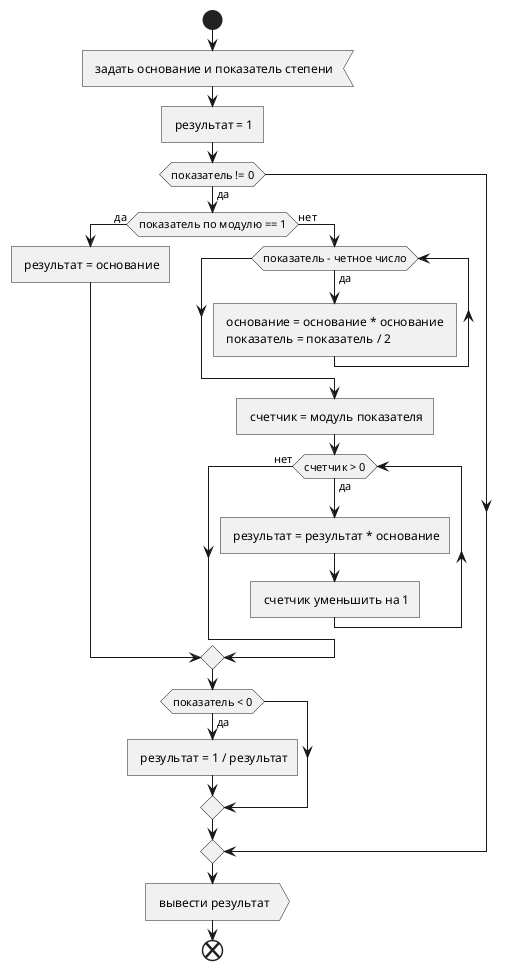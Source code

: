 @startuml
'возведение в степень (с использованием свойства чётности степени).
start
: задать основание и показатель степени<
: результат = 1]
if (показатель != 0) then (да)
  if (показатель по модулю == 1) then (да)
     : результат = основание]
  else (нет)
     while (показатель - четное число) is (да)
       : основание = основание * основание \n показатель = показатель / 2]
     endwhile
     : счетчик = модуль показателя]
     while (счетчик > 0) is (да)
       : результат = результат * основание]
       : счетчик уменьшить на 1]
     endwhile (нет)
  endif
  if (показатель < 0) then (да)
    : результат = 1 / результат]
  endif
endif
: вывести результат>
end
@enduml